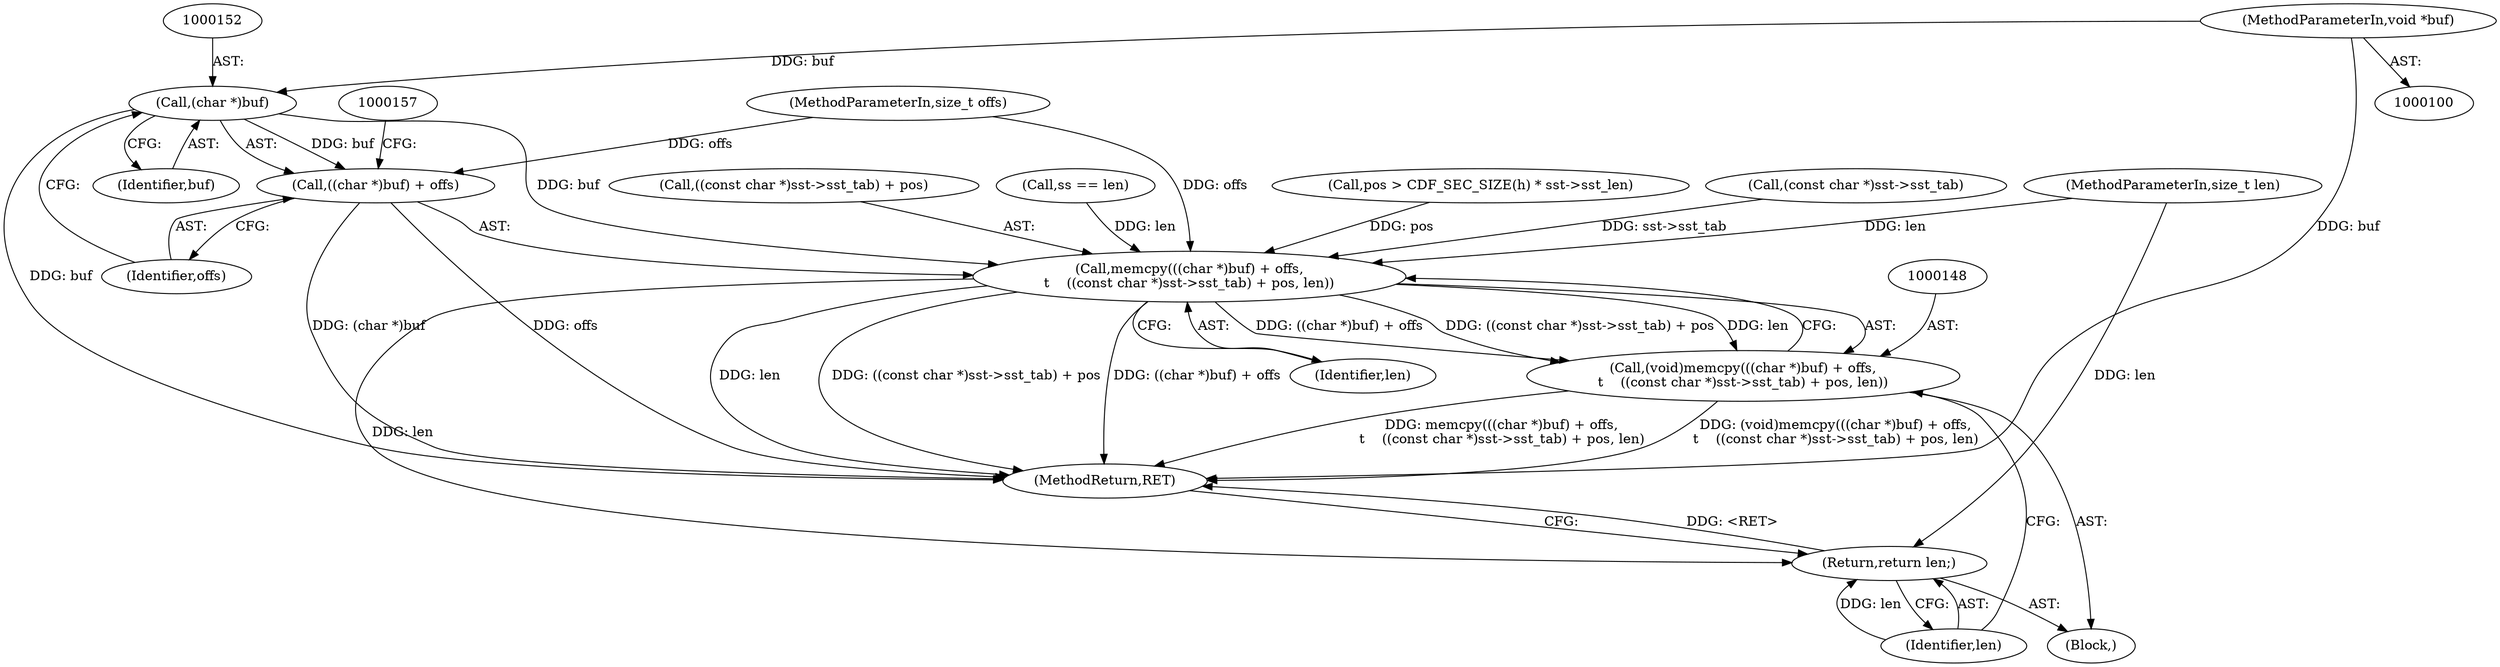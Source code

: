 digraph "0_file_1aec04dbf8a24b8a6ba64c4f74efa0628e36db0b_0@pointer" {
"1000151" [label="(Call,(char *)buf)"];
"1000102" [label="(MethodParameterIn,void *buf)"];
"1000149" [label="(Call,memcpy(((char *)buf) + offs,\n\t    ((const char *)sst->sst_tab) + pos, len))"];
"1000147" [label="(Call,(void)memcpy(((char *)buf) + offs,\n\t    ((const char *)sst->sst_tab) + pos, len))"];
"1000163" [label="(Return,return len;)"];
"1000150" [label="(Call,((char *)buf) + offs)"];
"1000124" [label="(Call,pos > CDF_SEC_SIZE(h) * sst->sst_len)"];
"1000156" [label="(Call,(const char *)sst->sst_tab)"];
"1000150" [label="(Call,((char *)buf) + offs)"];
"1000155" [label="(Call,((const char *)sst->sst_tab) + pos)"];
"1000164" [label="(Identifier,len)"];
"1000120" [label="(Call,ss == len)"];
"1000162" [label="(Identifier,len)"];
"1000107" [label="(Block,)"];
"1000103" [label="(MethodParameterIn,size_t offs)"];
"1000149" [label="(Call,memcpy(((char *)buf) + offs,\n\t    ((const char *)sst->sst_tab) + pos, len))"];
"1000153" [label="(Identifier,buf)"];
"1000102" [label="(MethodParameterIn,void *buf)"];
"1000163" [label="(Return,return len;)"];
"1000154" [label="(Identifier,offs)"];
"1000147" [label="(Call,(void)memcpy(((char *)buf) + offs,\n\t    ((const char *)sst->sst_tab) + pos, len))"];
"1000104" [label="(MethodParameterIn,size_t len)"];
"1000151" [label="(Call,(char *)buf)"];
"1000165" [label="(MethodReturn,RET)"];
"1000151" -> "1000150"  [label="AST: "];
"1000151" -> "1000153"  [label="CFG: "];
"1000152" -> "1000151"  [label="AST: "];
"1000153" -> "1000151"  [label="AST: "];
"1000154" -> "1000151"  [label="CFG: "];
"1000151" -> "1000165"  [label="DDG: buf"];
"1000151" -> "1000149"  [label="DDG: buf"];
"1000151" -> "1000150"  [label="DDG: buf"];
"1000102" -> "1000151"  [label="DDG: buf"];
"1000102" -> "1000100"  [label="AST: "];
"1000102" -> "1000165"  [label="DDG: buf"];
"1000149" -> "1000147"  [label="AST: "];
"1000149" -> "1000162"  [label="CFG: "];
"1000150" -> "1000149"  [label="AST: "];
"1000155" -> "1000149"  [label="AST: "];
"1000162" -> "1000149"  [label="AST: "];
"1000147" -> "1000149"  [label="CFG: "];
"1000149" -> "1000165"  [label="DDG: ((char *)buf) + offs"];
"1000149" -> "1000165"  [label="DDG: len"];
"1000149" -> "1000165"  [label="DDG: ((const char *)sst->sst_tab) + pos"];
"1000149" -> "1000147"  [label="DDG: ((char *)buf) + offs"];
"1000149" -> "1000147"  [label="DDG: ((const char *)sst->sst_tab) + pos"];
"1000149" -> "1000147"  [label="DDG: len"];
"1000103" -> "1000149"  [label="DDG: offs"];
"1000156" -> "1000149"  [label="DDG: sst->sst_tab"];
"1000124" -> "1000149"  [label="DDG: pos"];
"1000120" -> "1000149"  [label="DDG: len"];
"1000104" -> "1000149"  [label="DDG: len"];
"1000149" -> "1000163"  [label="DDG: len"];
"1000147" -> "1000107"  [label="AST: "];
"1000148" -> "1000147"  [label="AST: "];
"1000164" -> "1000147"  [label="CFG: "];
"1000147" -> "1000165"  [label="DDG: memcpy(((char *)buf) + offs,\n\t    ((const char *)sst->sst_tab) + pos, len)"];
"1000147" -> "1000165"  [label="DDG: (void)memcpy(((char *)buf) + offs,\n\t    ((const char *)sst->sst_tab) + pos, len)"];
"1000163" -> "1000107"  [label="AST: "];
"1000163" -> "1000164"  [label="CFG: "];
"1000164" -> "1000163"  [label="AST: "];
"1000165" -> "1000163"  [label="CFG: "];
"1000163" -> "1000165"  [label="DDG: <RET>"];
"1000164" -> "1000163"  [label="DDG: len"];
"1000104" -> "1000163"  [label="DDG: len"];
"1000150" -> "1000154"  [label="CFG: "];
"1000154" -> "1000150"  [label="AST: "];
"1000157" -> "1000150"  [label="CFG: "];
"1000150" -> "1000165"  [label="DDG: (char *)buf"];
"1000150" -> "1000165"  [label="DDG: offs"];
"1000103" -> "1000150"  [label="DDG: offs"];
}
